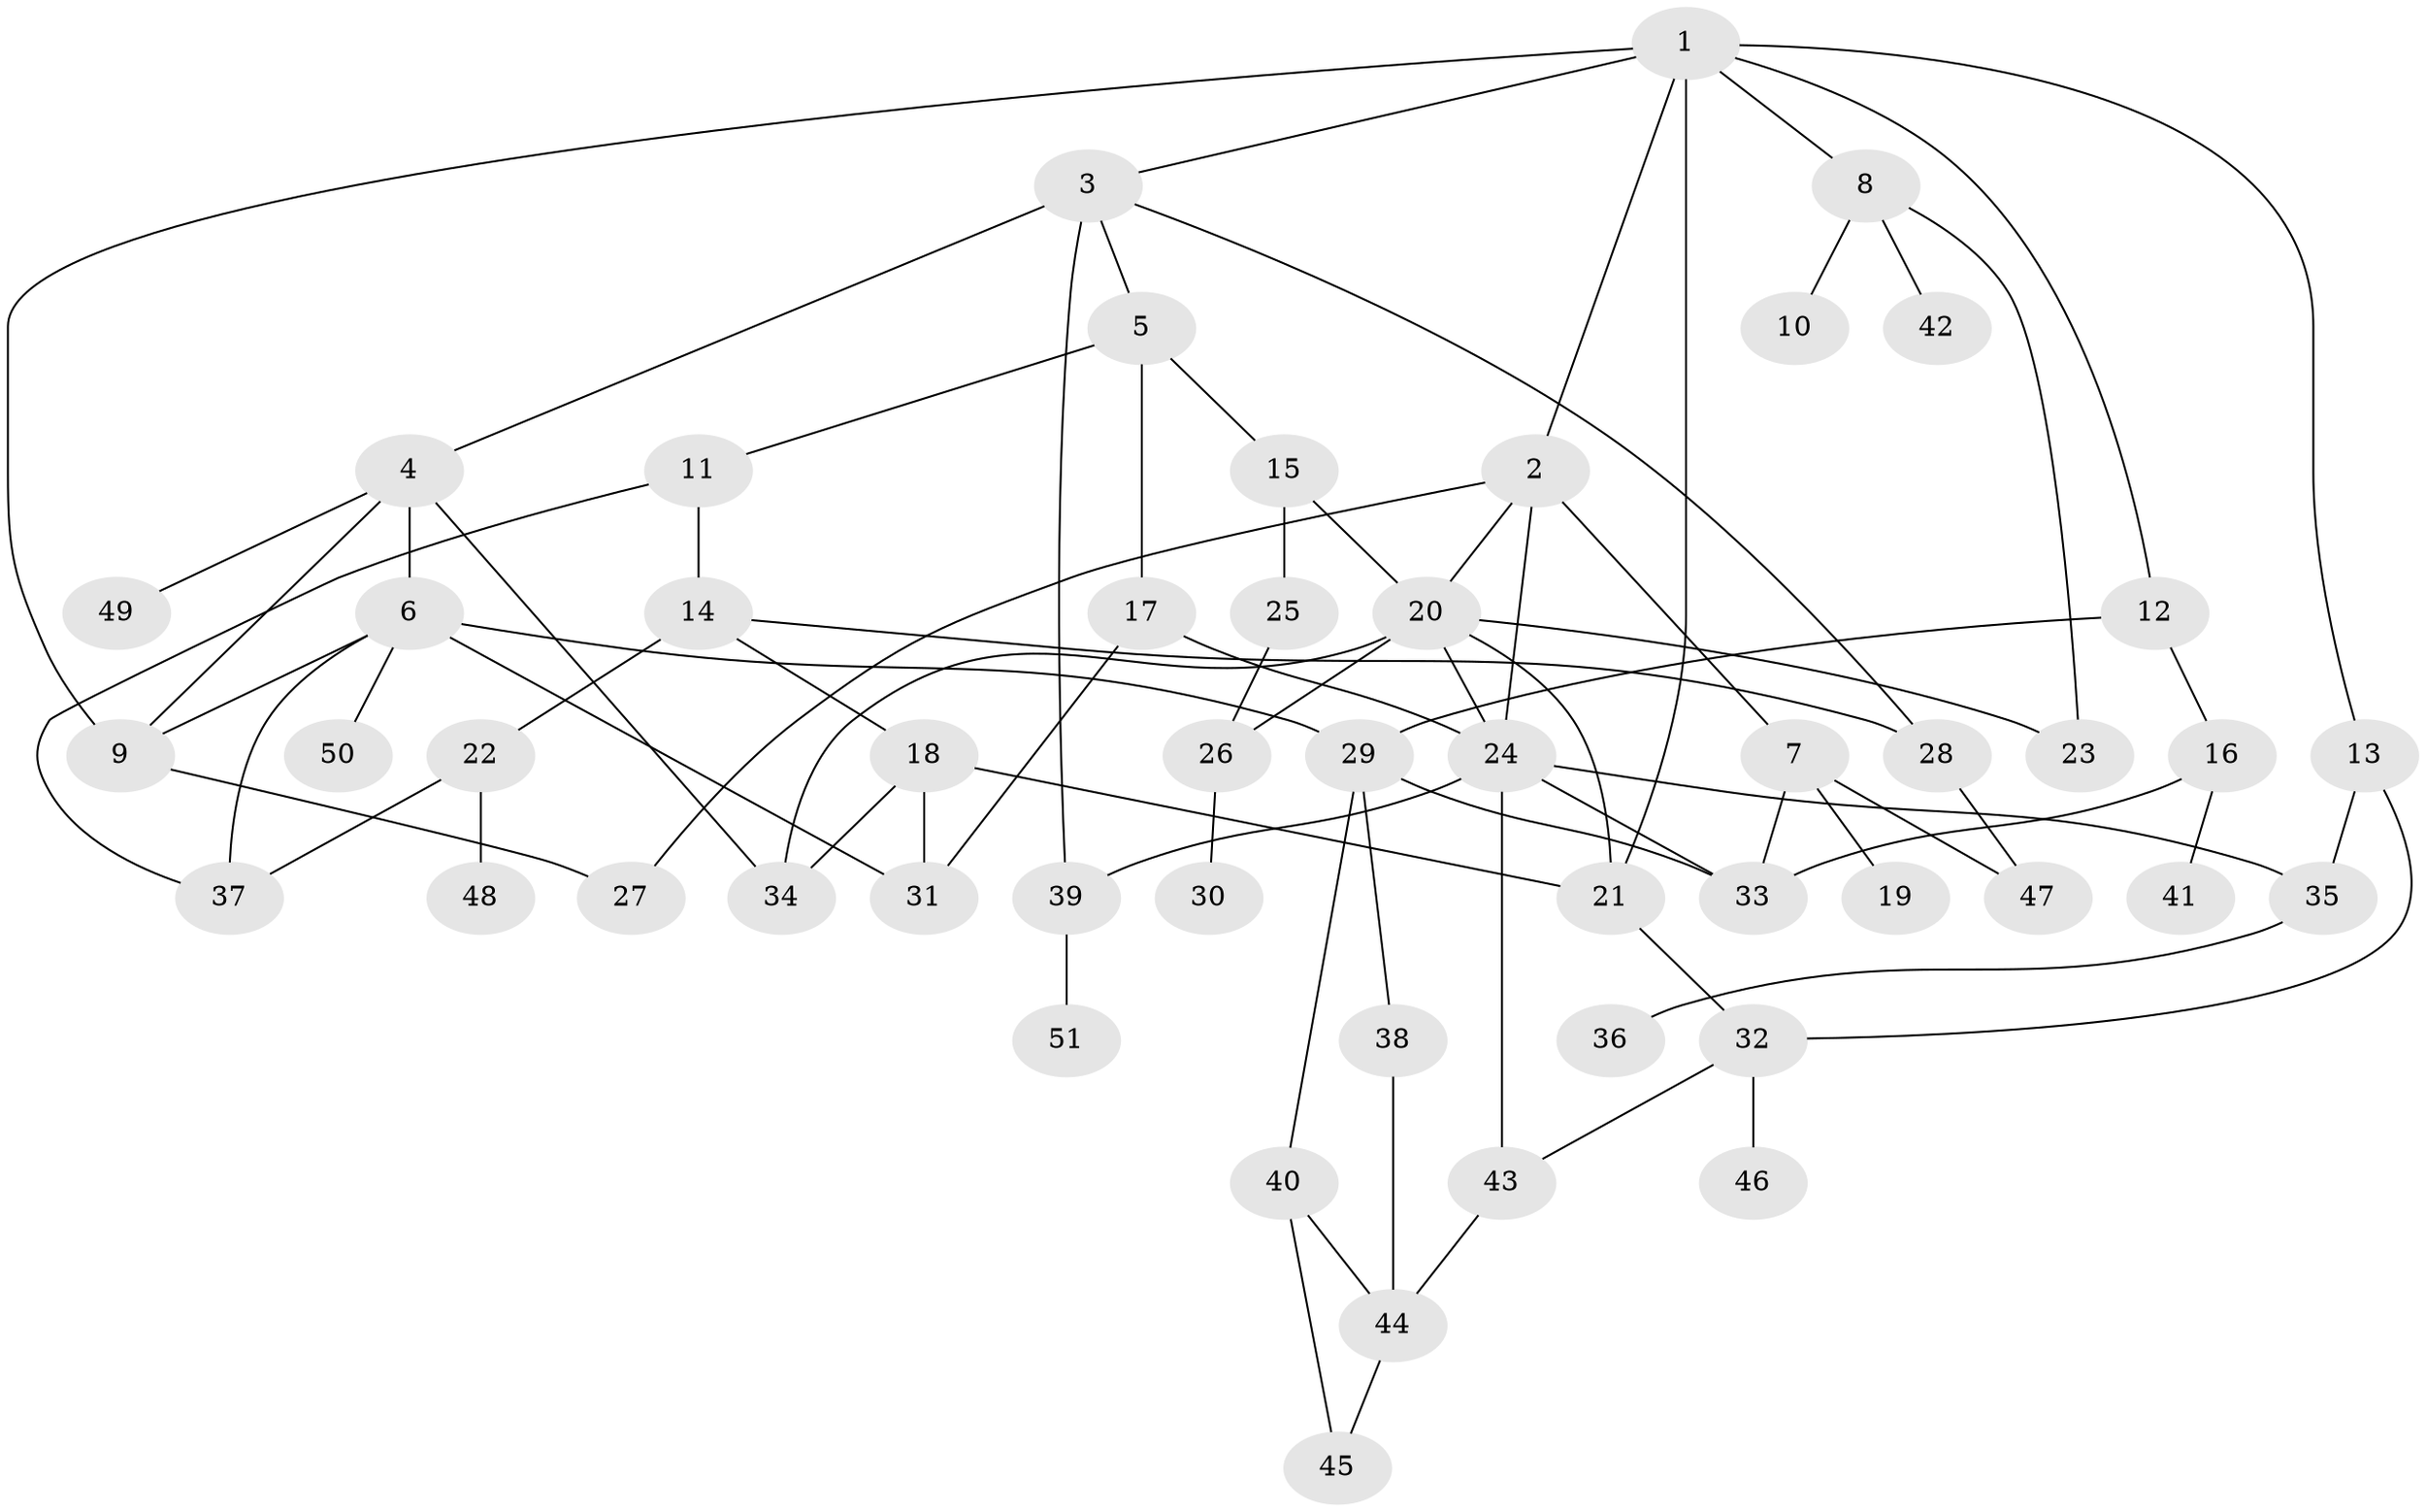 // original degree distribution, {7: 0.029411764705882353, 4: 0.12745098039215685, 6: 0.0196078431372549, 5: 0.0392156862745098, 3: 0.27450980392156865, 2: 0.22549019607843138, 1: 0.28431372549019607}
// Generated by graph-tools (version 1.1) at 2025/49/03/04/25 22:49:13]
// undirected, 51 vertices, 79 edges
graph export_dot {
  node [color=gray90,style=filled];
  1;
  2;
  3;
  4;
  5;
  6;
  7;
  8;
  9;
  10;
  11;
  12;
  13;
  14;
  15;
  16;
  17;
  18;
  19;
  20;
  21;
  22;
  23;
  24;
  25;
  26;
  27;
  28;
  29;
  30;
  31;
  32;
  33;
  34;
  35;
  36;
  37;
  38;
  39;
  40;
  41;
  42;
  43;
  44;
  45;
  46;
  47;
  48;
  49;
  50;
  51;
  1 -- 2 [weight=1.0];
  1 -- 3 [weight=1.0];
  1 -- 8 [weight=1.0];
  1 -- 9 [weight=1.0];
  1 -- 12 [weight=1.0];
  1 -- 13 [weight=1.0];
  1 -- 21 [weight=1.0];
  2 -- 7 [weight=1.0];
  2 -- 20 [weight=1.0];
  2 -- 24 [weight=1.0];
  2 -- 27 [weight=1.0];
  3 -- 4 [weight=2.0];
  3 -- 5 [weight=1.0];
  3 -- 28 [weight=1.0];
  3 -- 39 [weight=1.0];
  4 -- 6 [weight=1.0];
  4 -- 9 [weight=1.0];
  4 -- 34 [weight=1.0];
  4 -- 49 [weight=2.0];
  5 -- 11 [weight=1.0];
  5 -- 15 [weight=1.0];
  5 -- 17 [weight=1.0];
  6 -- 9 [weight=1.0];
  6 -- 29 [weight=1.0];
  6 -- 31 [weight=1.0];
  6 -- 37 [weight=1.0];
  6 -- 50 [weight=1.0];
  7 -- 19 [weight=1.0];
  7 -- 33 [weight=1.0];
  7 -- 47 [weight=1.0];
  8 -- 10 [weight=1.0];
  8 -- 23 [weight=1.0];
  8 -- 42 [weight=1.0];
  9 -- 27 [weight=1.0];
  11 -- 14 [weight=1.0];
  11 -- 37 [weight=1.0];
  12 -- 16 [weight=1.0];
  12 -- 29 [weight=1.0];
  13 -- 32 [weight=1.0];
  13 -- 35 [weight=1.0];
  14 -- 18 [weight=2.0];
  14 -- 22 [weight=1.0];
  14 -- 28 [weight=1.0];
  15 -- 20 [weight=1.0];
  15 -- 25 [weight=1.0];
  16 -- 33 [weight=1.0];
  16 -- 41 [weight=1.0];
  17 -- 24 [weight=1.0];
  17 -- 31 [weight=1.0];
  18 -- 21 [weight=1.0];
  18 -- 31 [weight=1.0];
  18 -- 34 [weight=1.0];
  20 -- 21 [weight=1.0];
  20 -- 23 [weight=1.0];
  20 -- 24 [weight=1.0];
  20 -- 26 [weight=1.0];
  20 -- 34 [weight=1.0];
  21 -- 32 [weight=2.0];
  22 -- 37 [weight=1.0];
  22 -- 48 [weight=1.0];
  24 -- 33 [weight=1.0];
  24 -- 35 [weight=1.0];
  24 -- 39 [weight=1.0];
  24 -- 43 [weight=1.0];
  25 -- 26 [weight=1.0];
  26 -- 30 [weight=1.0];
  28 -- 47 [weight=1.0];
  29 -- 33 [weight=1.0];
  29 -- 38 [weight=1.0];
  29 -- 40 [weight=1.0];
  32 -- 43 [weight=1.0];
  32 -- 46 [weight=1.0];
  35 -- 36 [weight=1.0];
  38 -- 44 [weight=1.0];
  39 -- 51 [weight=1.0];
  40 -- 44 [weight=1.0];
  40 -- 45 [weight=1.0];
  43 -- 44 [weight=1.0];
  44 -- 45 [weight=1.0];
}
